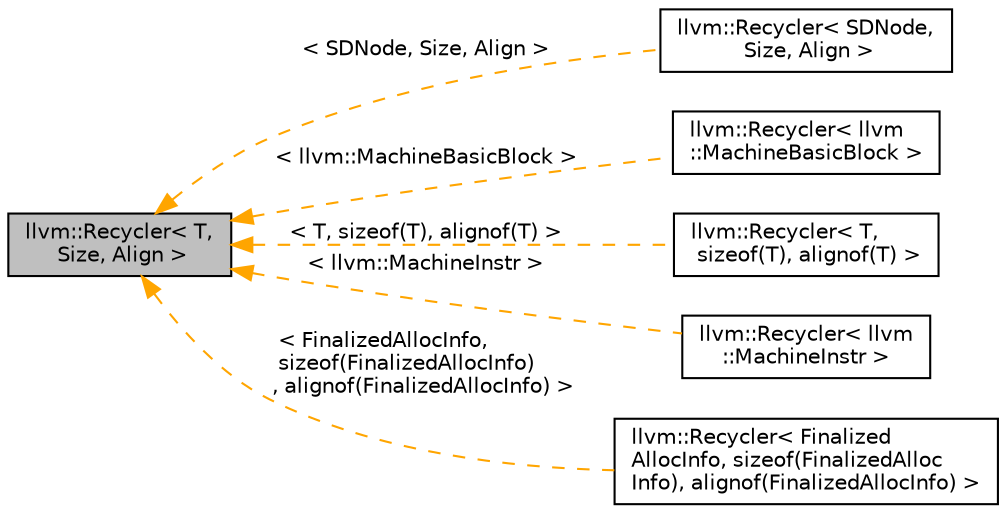 digraph "llvm::Recycler&lt; T, Size, Align &gt;"
{
 // LATEX_PDF_SIZE
  bgcolor="transparent";
  edge [fontname="Helvetica",fontsize="10",labelfontname="Helvetica",labelfontsize="10"];
  node [fontname="Helvetica",fontsize="10",shape=record];
  rankdir="LR";
  Node1 [label="llvm::Recycler\< T,\l Size, Align \>",height=0.2,width=0.4,color="black", fillcolor="grey75", style="filled", fontcolor="black",tooltip="Recycler - This class manages a linked-list of deallocated nodes and facilitates reusing deallocated ..."];
  Node1 -> Node2 [dir="back",color="orange",fontsize="10",style="dashed",label=" \< SDNode, Size, Align \>" ,fontname="Helvetica"];
  Node2 [label="llvm::Recycler\< SDNode,\l Size, Align \>",height=0.2,width=0.4,color="black",URL="$classllvm_1_1Recycler.html",tooltip=" "];
  Node1 -> Node3 [dir="back",color="orange",fontsize="10",style="dashed",label=" \< llvm::MachineBasicBlock \>" ,fontname="Helvetica"];
  Node3 [label="llvm::Recycler\< llvm\l::MachineBasicBlock \>",height=0.2,width=0.4,color="black",URL="$classllvm_1_1Recycler.html",tooltip=" "];
  Node1 -> Node4 [dir="back",color="orange",fontsize="10",style="dashed",label=" \< T, sizeof(T), alignof(T) \>" ,fontname="Helvetica"];
  Node4 [label="llvm::Recycler\< T,\l sizeof(T), alignof(T) \>",height=0.2,width=0.4,color="black",URL="$classllvm_1_1Recycler.html",tooltip=" "];
  Node1 -> Node5 [dir="back",color="orange",fontsize="10",style="dashed",label=" \< llvm::MachineInstr \>" ,fontname="Helvetica"];
  Node5 [label="llvm::Recycler\< llvm\l::MachineInstr \>",height=0.2,width=0.4,color="black",URL="$classllvm_1_1Recycler.html",tooltip=" "];
  Node1 -> Node6 [dir="back",color="orange",fontsize="10",style="dashed",label=" \< FinalizedAllocInfo,\l sizeof(FinalizedAllocInfo)\l, alignof(FinalizedAllocInfo) \>" ,fontname="Helvetica"];
  Node6 [label="llvm::Recycler\< Finalized\lAllocInfo, sizeof(FinalizedAlloc\lInfo), alignof(FinalizedAllocInfo) \>",height=0.2,width=0.4,color="black",URL="$classllvm_1_1Recycler.html",tooltip=" "];
}

